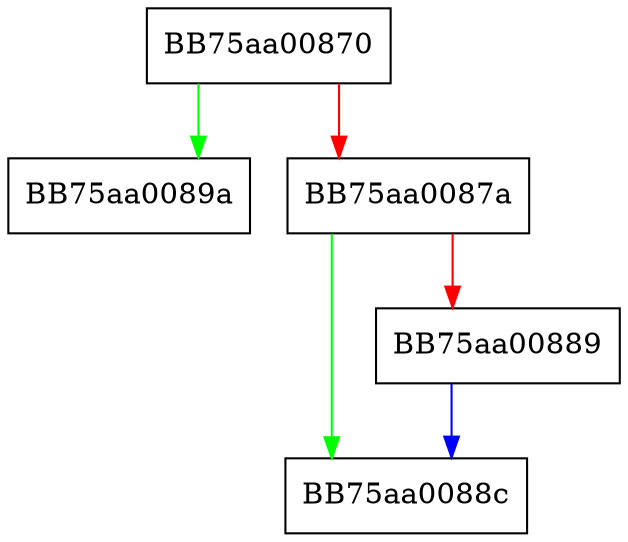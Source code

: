 digraph push_back {
  node [shape="box"];
  graph [splines=ortho];
  BB75aa00870 -> BB75aa0089a [color="green"];
  BB75aa00870 -> BB75aa0087a [color="red"];
  BB75aa0087a -> BB75aa0088c [color="green"];
  BB75aa0087a -> BB75aa00889 [color="red"];
  BB75aa00889 -> BB75aa0088c [color="blue"];
}
